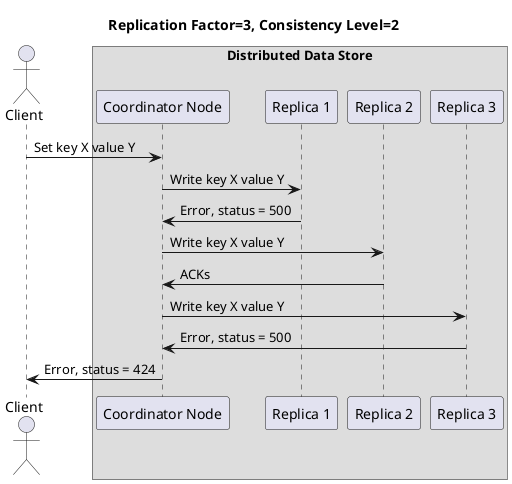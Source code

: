 @startuml

title Replication Factor=3, Consistency Level=2

actor Client as C
box "Distributed Data Store"
participant "Coordinator Node" as CN
participant "Replica 1" as N1
participant "Replica 2" as N2
participant "Replica 3" as N3
end box


C -> CN : Set key X value Y
CN -> N1 : Write key X value Y
N1 -> CN : Error, status = 500

CN -> N2 : Write key X value Y
N2 -> CN : ACKs

CN -> N3 : Write key X value Y
N3 -> CN : Error, status = 500

CN -> C : Error, status = 424

@enduml